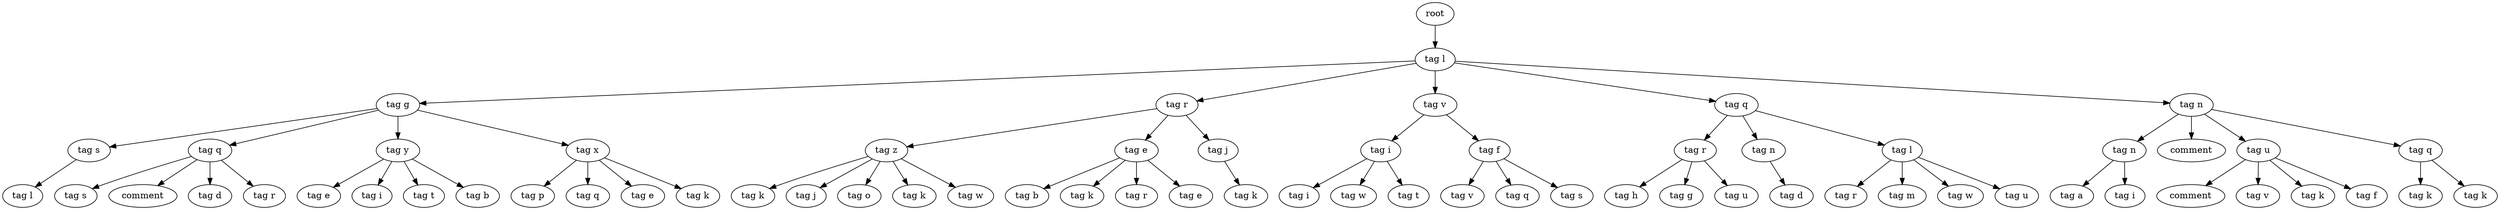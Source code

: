 digraph Tree{
0[label="root"];
0->00
00[label="tag l"];
00->000
000[label="tag g"];
000->0000
0000[label="tag s"];
0000->00000
00000[label="tag l"];
000->0001
0001[label="tag q"];
0001->00010
00010[label="tag s"];
0001->00011
00011[label="comment"];
0001->00012
00012[label="tag d"];
0001->00013
00013[label="tag r"];
000->0002
0002[label="tag y"];
0002->00020
00020[label="tag e"];
0002->00021
00021[label="tag i"];
0002->00022
00022[label="tag t"];
0002->00023
00023[label="tag b"];
000->0003
0003[label="tag x"];
0003->00030
00030[label="tag p"];
0003->00031
00031[label="tag q"];
0003->00032
00032[label="tag e"];
0003->00033
00033[label="tag k"];
00->001
001[label="tag r"];
001->0010
0010[label="tag z"];
0010->00100
00100[label="tag k"];
0010->00101
00101[label="tag j"];
0010->00102
00102[label="tag o"];
0010->00103
00103[label="tag k"];
0010->00104
00104[label="tag w"];
001->0011
0011[label="tag e"];
0011->00110
00110[label="tag b"];
0011->00111
00111[label="tag k"];
0011->00112
00112[label="tag r"];
0011->00113
00113[label="tag e"];
001->0012
0012[label="tag j"];
0012->00120
00120[label="tag k"];
00->002
002[label="tag v"];
002->0020
0020[label="tag i"];
0020->00200
00200[label="tag i"];
0020->00201
00201[label="tag w"];
0020->00202
00202[label="tag t"];
002->0021
0021[label="tag f"];
0021->00210
00210[label="tag v"];
0021->00211
00211[label="tag q"];
0021->00212
00212[label="tag s"];
00->003
003[label="tag q"];
003->0030
0030[label="tag r"];
0030->00300
00300[label="tag h"];
0030->00301
00301[label="tag g"];
0030->00302
00302[label="tag u"];
003->0031
0031[label="tag n"];
0031->00310
00310[label="tag d"];
003->0032
0032[label="tag l"];
0032->00320
00320[label="tag r"];
0032->00321
00321[label="tag m"];
0032->00322
00322[label="tag w"];
0032->00323
00323[label="tag u"];
00->004
004[label="tag n"];
004->0040
0040[label="tag n"];
0040->00400
00400[label="tag a"];
0040->00401
00401[label="tag i"];
004->0041
0041[label="comment"];
004->0042
0042[label="tag u"];
0042->00420
00420[label="comment"];
0042->00421
00421[label="tag v"];
0042->00422
00422[label="tag k"];
0042->00423
00423[label="tag f"];
004->0043
0043[label="tag q"];
0043->00430
00430[label="tag k"];
0043->00431
00431[label="tag k"];
}
